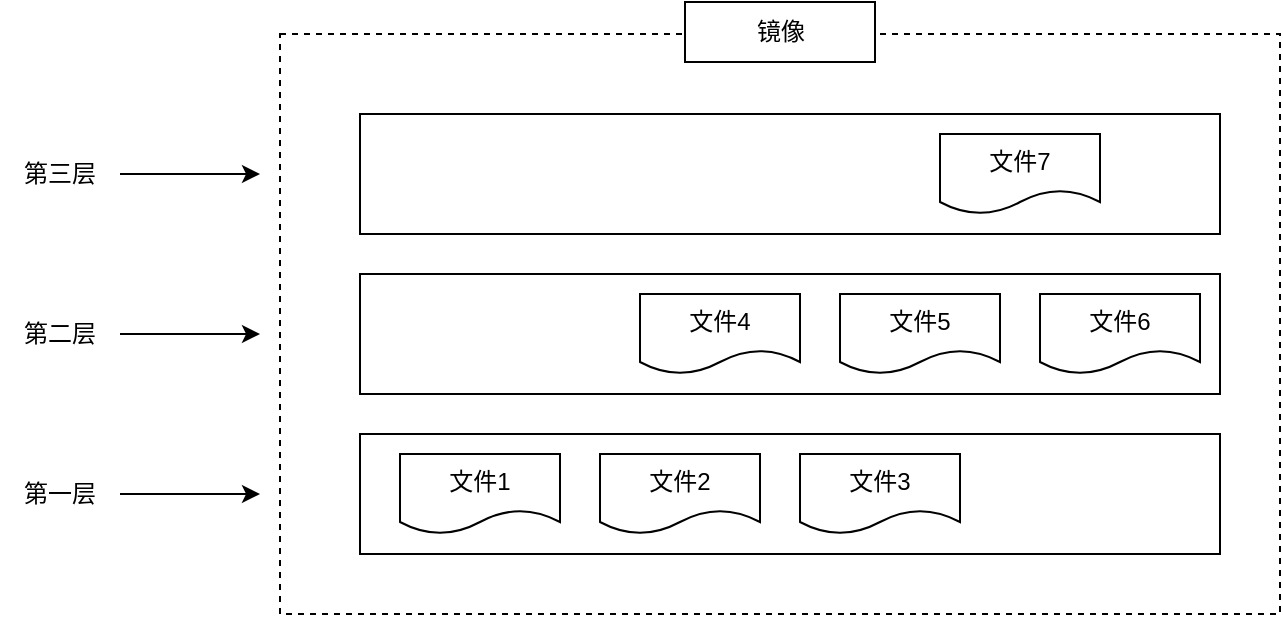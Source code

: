 <mxfile version="21.0.2" type="github">
  <diagram name="第 1 页" id="HnaVYptgvOEwf5I59ucu">
    <mxGraphModel dx="803" dy="502" grid="1" gridSize="10" guides="1" tooltips="1" connect="1" arrows="1" fold="1" page="1" pageScale="1" pageWidth="827" pageHeight="1169" math="0" shadow="0">
      <root>
        <mxCell id="0" />
        <mxCell id="1" parent="0" />
        <mxCell id="ntk0S3NxcaOMZA44O0UO-1" value="" style="rounded=0;whiteSpace=wrap;html=1;dashed=1;" vertex="1" parent="1">
          <mxGeometry x="180" y="90" width="500" height="290" as="geometry" />
        </mxCell>
        <mxCell id="ntk0S3NxcaOMZA44O0UO-2" value="镜像" style="rounded=0;whiteSpace=wrap;html=1;" vertex="1" parent="1">
          <mxGeometry x="382.5" y="74" width="95" height="30" as="geometry" />
        </mxCell>
        <mxCell id="ntk0S3NxcaOMZA44O0UO-3" value="" style="rounded=0;whiteSpace=wrap;html=1;" vertex="1" parent="1">
          <mxGeometry x="220" y="130" width="430" height="60" as="geometry" />
        </mxCell>
        <mxCell id="ntk0S3NxcaOMZA44O0UO-4" value="" style="rounded=0;whiteSpace=wrap;html=1;" vertex="1" parent="1">
          <mxGeometry x="220" y="210" width="430" height="60" as="geometry" />
        </mxCell>
        <mxCell id="ntk0S3NxcaOMZA44O0UO-5" value="" style="rounded=0;whiteSpace=wrap;html=1;" vertex="1" parent="1">
          <mxGeometry x="220" y="290" width="430" height="60" as="geometry" />
        </mxCell>
        <mxCell id="ntk0S3NxcaOMZA44O0UO-6" value="文件7" style="shape=document;whiteSpace=wrap;html=1;boundedLbl=1;" vertex="1" parent="1">
          <mxGeometry x="510" y="140" width="80" height="40" as="geometry" />
        </mxCell>
        <mxCell id="ntk0S3NxcaOMZA44O0UO-7" value="文件5" style="shape=document;whiteSpace=wrap;html=1;boundedLbl=1;" vertex="1" parent="1">
          <mxGeometry x="460" y="220" width="80" height="40" as="geometry" />
        </mxCell>
        <mxCell id="ntk0S3NxcaOMZA44O0UO-8" value="文件4" style="shape=document;whiteSpace=wrap;html=1;boundedLbl=1;" vertex="1" parent="1">
          <mxGeometry x="360" y="220" width="80" height="40" as="geometry" />
        </mxCell>
        <mxCell id="ntk0S3NxcaOMZA44O0UO-9" value="文件6" style="shape=document;whiteSpace=wrap;html=1;boundedLbl=1;" vertex="1" parent="1">
          <mxGeometry x="560" y="220" width="80" height="40" as="geometry" />
        </mxCell>
        <mxCell id="ntk0S3NxcaOMZA44O0UO-10" value="文件1" style="shape=document;whiteSpace=wrap;html=1;boundedLbl=1;" vertex="1" parent="1">
          <mxGeometry x="240" y="300" width="80" height="40" as="geometry" />
        </mxCell>
        <mxCell id="ntk0S3NxcaOMZA44O0UO-11" value="文件2" style="shape=document;whiteSpace=wrap;html=1;boundedLbl=1;" vertex="1" parent="1">
          <mxGeometry x="340" y="300" width="80" height="40" as="geometry" />
        </mxCell>
        <mxCell id="ntk0S3NxcaOMZA44O0UO-12" value="文件3" style="shape=document;whiteSpace=wrap;html=1;boundedLbl=1;" vertex="1" parent="1">
          <mxGeometry x="440" y="300" width="80" height="40" as="geometry" />
        </mxCell>
        <mxCell id="ntk0S3NxcaOMZA44O0UO-16" style="edgeStyle=orthogonalEdgeStyle;rounded=0;orthogonalLoop=1;jettySize=auto;html=1;exitX=1;exitY=0.5;exitDx=0;exitDy=0;" edge="1" parent="1" source="ntk0S3NxcaOMZA44O0UO-13">
          <mxGeometry relative="1" as="geometry">
            <mxPoint x="170" y="160" as="targetPoint" />
          </mxGeometry>
        </mxCell>
        <mxCell id="ntk0S3NxcaOMZA44O0UO-13" value="第三层" style="text;html=1;strokeColor=none;fillColor=none;align=center;verticalAlign=middle;whiteSpace=wrap;rounded=0;" vertex="1" parent="1">
          <mxGeometry x="40" y="145" width="60" height="30" as="geometry" />
        </mxCell>
        <mxCell id="ntk0S3NxcaOMZA44O0UO-17" style="edgeStyle=orthogonalEdgeStyle;rounded=0;orthogonalLoop=1;jettySize=auto;html=1;exitX=1;exitY=0.5;exitDx=0;exitDy=0;" edge="1" parent="1" source="ntk0S3NxcaOMZA44O0UO-14">
          <mxGeometry relative="1" as="geometry">
            <mxPoint x="170" y="240" as="targetPoint" />
          </mxGeometry>
        </mxCell>
        <mxCell id="ntk0S3NxcaOMZA44O0UO-14" value="第二层" style="text;html=1;strokeColor=none;fillColor=none;align=center;verticalAlign=middle;whiteSpace=wrap;rounded=0;" vertex="1" parent="1">
          <mxGeometry x="40" y="225" width="60" height="30" as="geometry" />
        </mxCell>
        <mxCell id="ntk0S3NxcaOMZA44O0UO-18" style="edgeStyle=orthogonalEdgeStyle;rounded=0;orthogonalLoop=1;jettySize=auto;html=1;exitX=1;exitY=0.5;exitDx=0;exitDy=0;" edge="1" parent="1" source="ntk0S3NxcaOMZA44O0UO-15">
          <mxGeometry relative="1" as="geometry">
            <mxPoint x="170" y="320" as="targetPoint" />
          </mxGeometry>
        </mxCell>
        <mxCell id="ntk0S3NxcaOMZA44O0UO-15" value="第一层" style="text;html=1;strokeColor=none;fillColor=none;align=center;verticalAlign=middle;whiteSpace=wrap;rounded=0;" vertex="1" parent="1">
          <mxGeometry x="40" y="305" width="60" height="30" as="geometry" />
        </mxCell>
      </root>
    </mxGraphModel>
  </diagram>
</mxfile>

